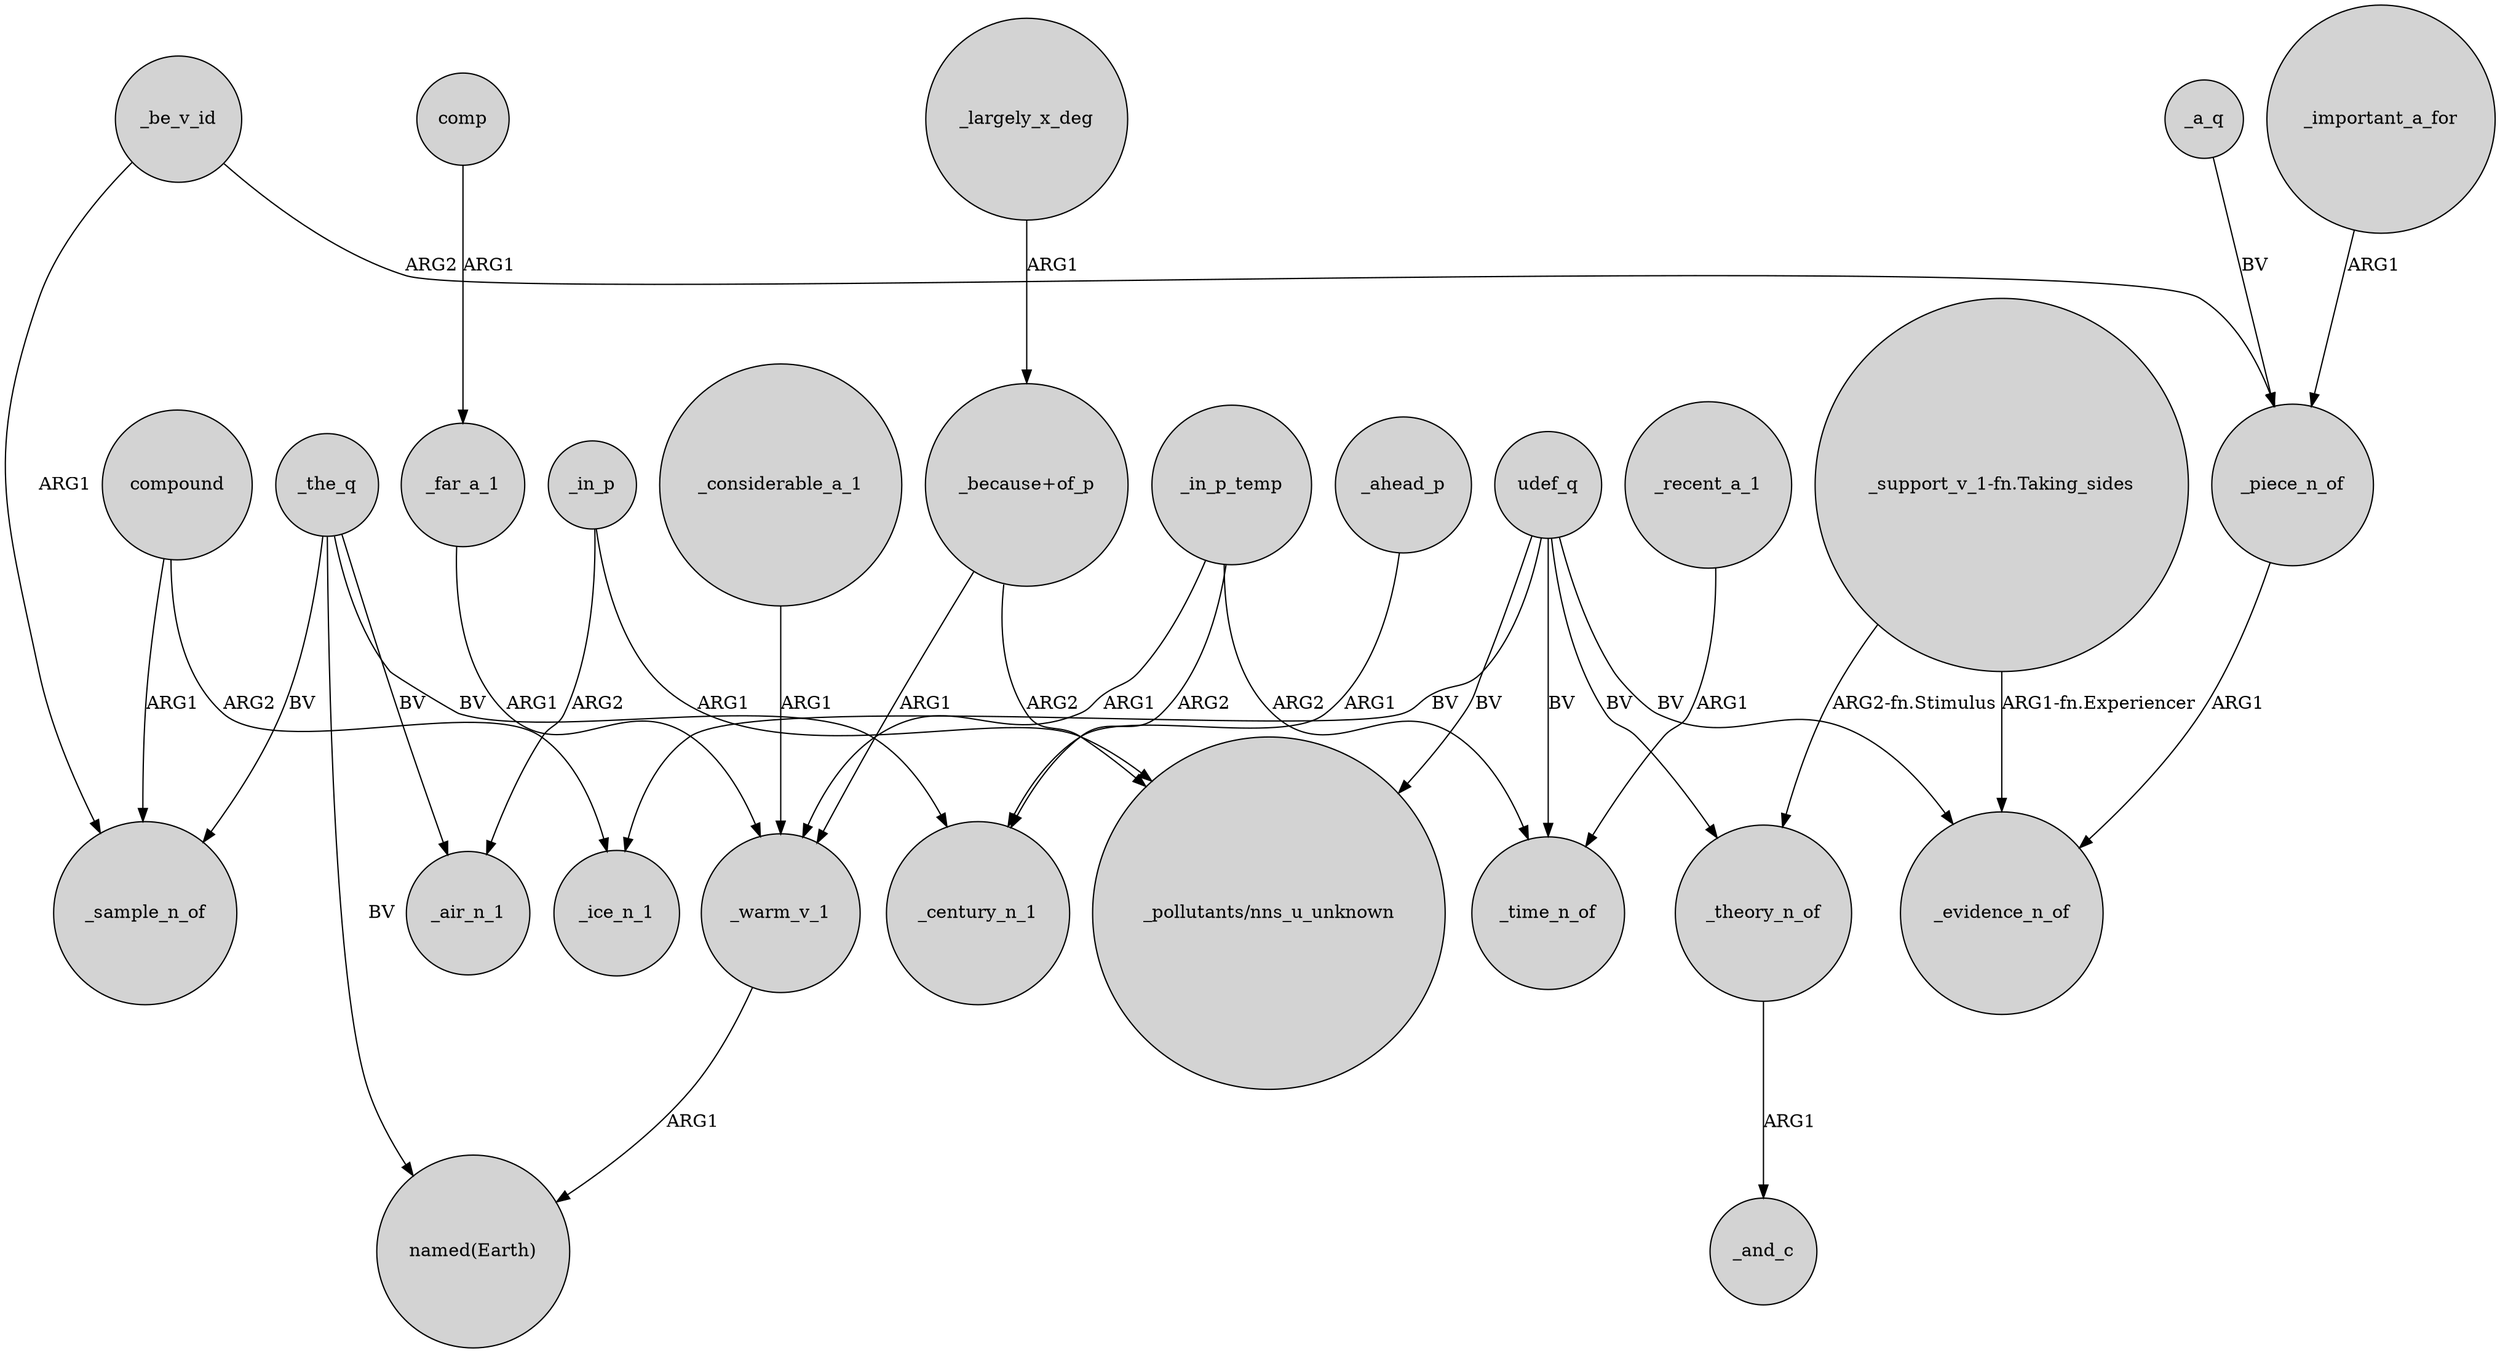 digraph {
	node [shape=circle style=filled]
	compound -> _ice_n_1 [label=ARG2]
	_in_p -> "_pollutants/nns_u_unknown" [label=ARG1]
	"_support_v_1-fn.Taking_sides" -> _evidence_n_of [label="ARG1-fn.Experiencer"]
	_in_p -> _air_n_1 [label=ARG2]
	"_support_v_1-fn.Taking_sides" -> _theory_n_of [label="ARG2-fn.Stimulus"]
	udef_q -> _ice_n_1 [label=BV]
	udef_q -> _evidence_n_of [label=BV]
	"_because+of_p" -> "_pollutants/nns_u_unknown" [label=ARG2]
	comp -> _far_a_1 [label=ARG1]
	_in_p_temp -> _time_n_of [label=ARG2]
	_the_q -> "named(Earth)" [label=BV]
	_the_q -> _sample_n_of [label=BV]
	_theory_n_of -> _and_c [label=ARG1]
	udef_q -> _time_n_of [label=BV]
	"_because+of_p" -> _warm_v_1 [label=ARG1]
	_in_p_temp -> _warm_v_1 [label=ARG1]
	_in_p_temp -> _century_n_1 [label=ARG2]
	_be_v_id -> _piece_n_of [label=ARG2]
	_the_q -> _air_n_1 [label=BV]
	_the_q -> _century_n_1 [label=BV]
	_piece_n_of -> _evidence_n_of [label=ARG1]
	_ahead_p -> _century_n_1 [label=ARG1]
	_warm_v_1 -> "named(Earth)" [label=ARG1]
	_largely_x_deg -> "_because+of_p" [label=ARG1]
	_recent_a_1 -> _time_n_of [label=ARG1]
	udef_q -> _theory_n_of [label=BV]
	_a_q -> _piece_n_of [label=BV]
	udef_q -> "_pollutants/nns_u_unknown" [label=BV]
	_considerable_a_1 -> _warm_v_1 [label=ARG1]
	_far_a_1 -> _warm_v_1 [label=ARG1]
	_be_v_id -> _sample_n_of [label=ARG1]
	_important_a_for -> _piece_n_of [label=ARG1]
	compound -> _sample_n_of [label=ARG1]
}
